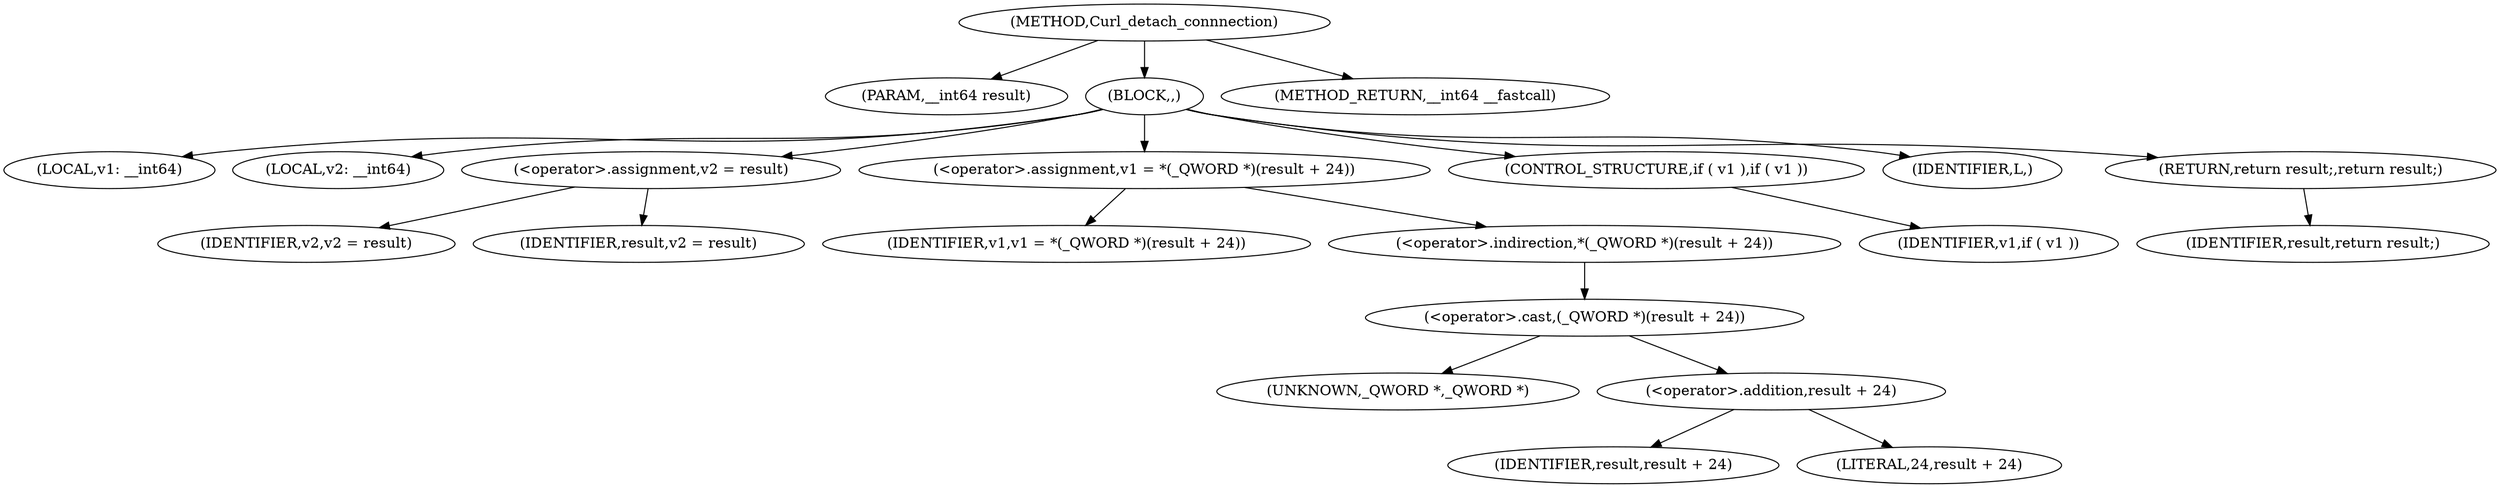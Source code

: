 digraph Curl_detach_connnection {  
"1000103" [label = "(METHOD,Curl_detach_connnection)" ]
"1000104" [label = "(PARAM,__int64 result)" ]
"1000105" [label = "(BLOCK,,)" ]
"1000106" [label = "(LOCAL,v1: __int64)" ]
"1000107" [label = "(LOCAL,v2: __int64)" ]
"1000108" [label = "(<operator>.assignment,v2 = result)" ]
"1000109" [label = "(IDENTIFIER,v2,v2 = result)" ]
"1000110" [label = "(IDENTIFIER,result,v2 = result)" ]
"1000111" [label = "(<operator>.assignment,v1 = *(_QWORD *)(result + 24))" ]
"1000112" [label = "(IDENTIFIER,v1,v1 = *(_QWORD *)(result + 24))" ]
"1000113" [label = "(<operator>.indirection,*(_QWORD *)(result + 24))" ]
"1000114" [label = "(<operator>.cast,(_QWORD *)(result + 24))" ]
"1000115" [label = "(UNKNOWN,_QWORD *,_QWORD *)" ]
"1000116" [label = "(<operator>.addition,result + 24)" ]
"1000117" [label = "(IDENTIFIER,result,result + 24)" ]
"1000118" [label = "(LITERAL,24,result + 24)" ]
"1000119" [label = "(CONTROL_STRUCTURE,if ( v1 ),if ( v1 ))" ]
"1000120" [label = "(IDENTIFIER,v1,if ( v1 ))" ]
"1000121" [label = "(IDENTIFIER,L,)" ]
"1000122" [label = "(RETURN,return result;,return result;)" ]
"1000123" [label = "(IDENTIFIER,result,return result;)" ]
"1000124" [label = "(METHOD_RETURN,__int64 __fastcall)" ]
  "1000103" -> "1000104" 
  "1000103" -> "1000105" 
  "1000103" -> "1000124" 
  "1000105" -> "1000106" 
  "1000105" -> "1000107" 
  "1000105" -> "1000108" 
  "1000105" -> "1000111" 
  "1000105" -> "1000119" 
  "1000105" -> "1000121" 
  "1000105" -> "1000122" 
  "1000108" -> "1000109" 
  "1000108" -> "1000110" 
  "1000111" -> "1000112" 
  "1000111" -> "1000113" 
  "1000113" -> "1000114" 
  "1000114" -> "1000115" 
  "1000114" -> "1000116" 
  "1000116" -> "1000117" 
  "1000116" -> "1000118" 
  "1000119" -> "1000120" 
  "1000122" -> "1000123" 
}
